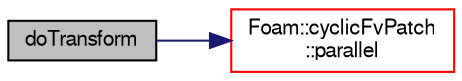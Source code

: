 digraph "doTransform"
{
  bgcolor="transparent";
  edge [fontname="FreeSans",fontsize="10",labelfontname="FreeSans",labelfontsize="10"];
  node [fontname="FreeSans",fontsize="10",shape=record];
  rankdir="LR";
  Node153 [label="doTransform",height=0.2,width=0.4,color="black", fillcolor="grey75", style="filled", fontcolor="black"];
  Node153 -> Node154 [color="midnightblue",fontsize="10",style="solid",fontname="FreeSans"];
  Node154 [label="Foam::cyclicFvPatch\l::parallel",height=0.2,width=0.4,color="red",URL="$a22802.html#a6f2ad23016ecf05385032d2ea2fea27d",tooltip="Are the cyclic planes parallel. "];
}
